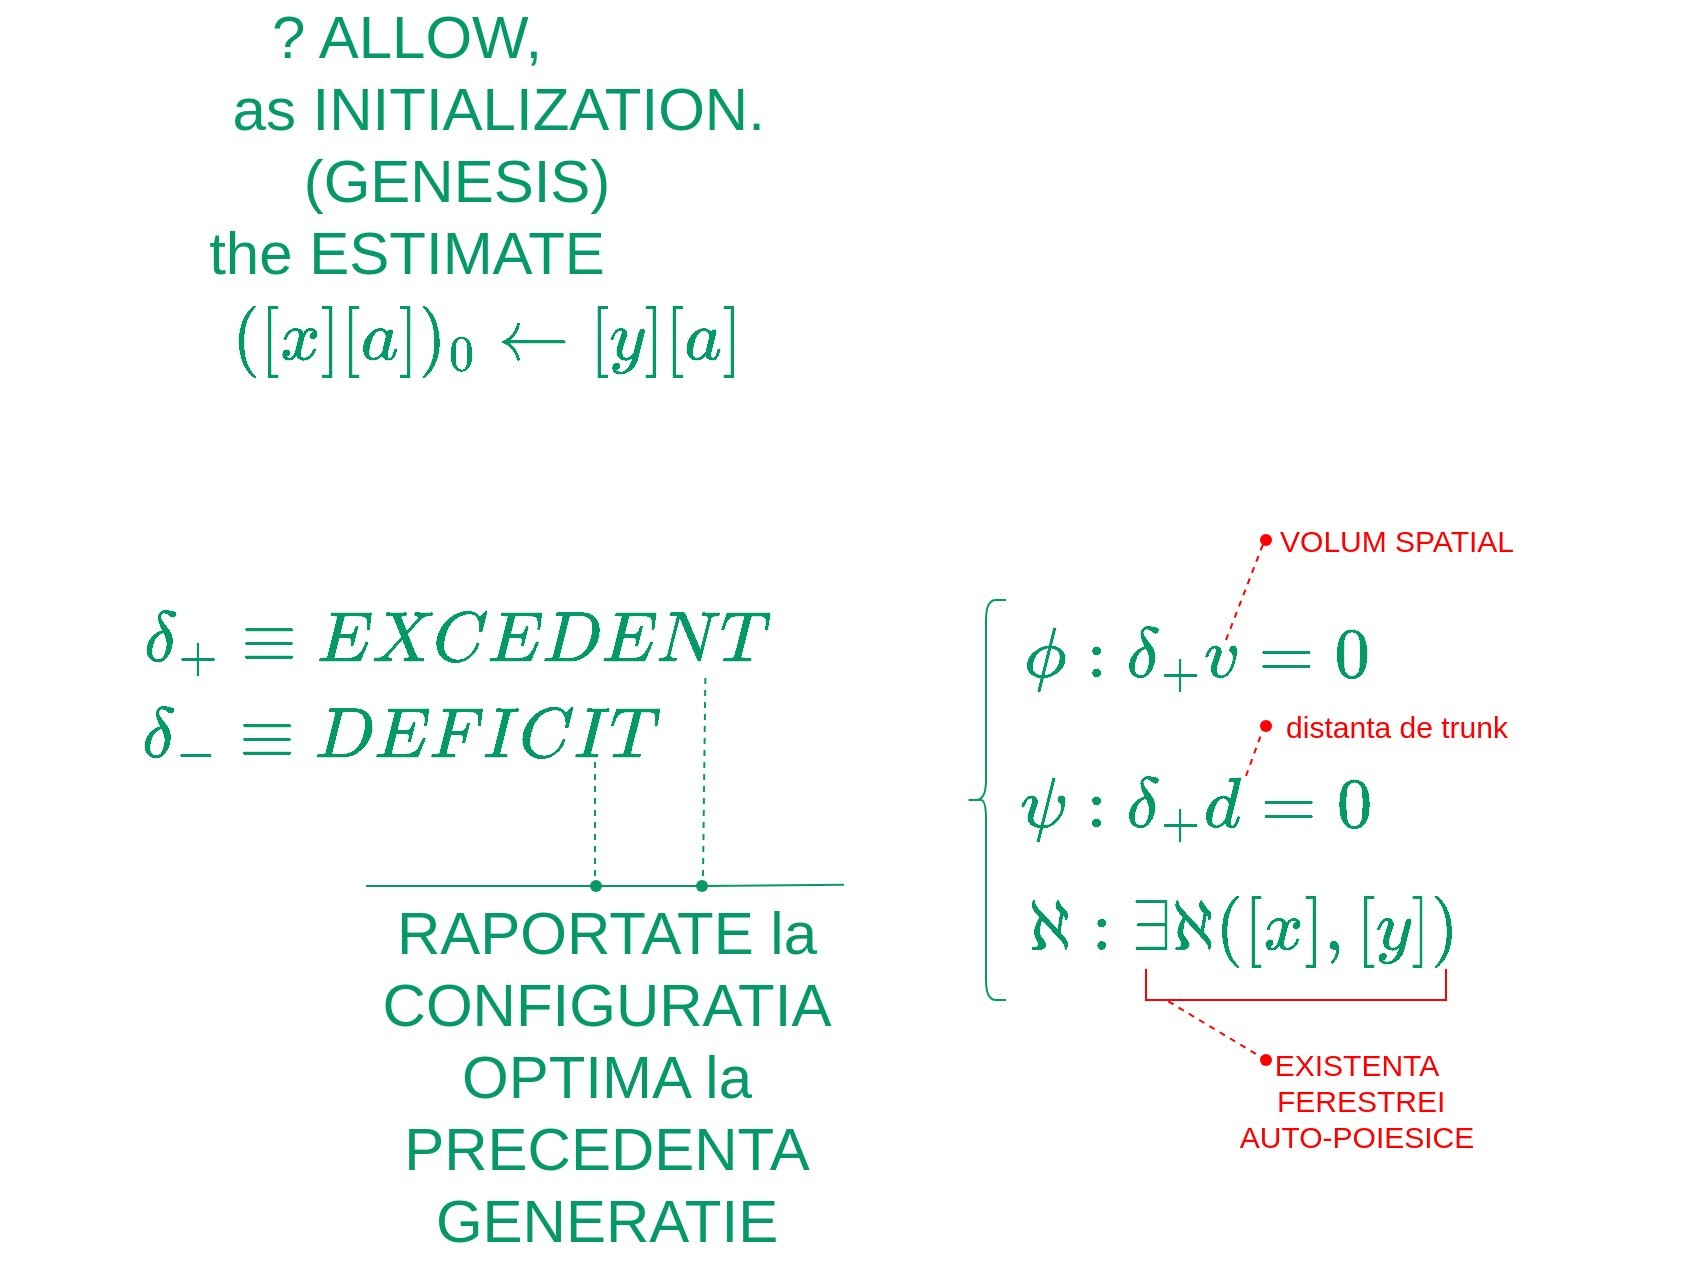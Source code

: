 <mxfile version="17.4.6" type="github">
  <diagram id="V1DcwHg9O7BHA0kkWs9D" name="Page-1">
    <mxGraphModel dx="981" dy="1056" grid="1" gridSize="10" guides="1" tooltips="1" connect="1" arrows="1" fold="1" page="1" pageScale="1" pageWidth="850" pageHeight="1100" math="1" shadow="0">
      <root>
        <mxCell id="0" />
        <mxCell id="1" parent="0" />
        <mxCell id="nBs-DhYhoKuDLxI8BUI--1" value="&lt;font style=&quot;font-size: 30px&quot; color=&quot;#069968&quot;&gt;? ALLOW,&lt;br&gt;&amp;nbsp; &amp;nbsp; &amp;nbsp; &amp;nbsp; &amp;nbsp; &amp;nbsp; as INITIALIZATION.&amp;nbsp;&lt;br&gt;&amp;nbsp; &amp;nbsp; &amp;nbsp; (GENESIS)&lt;br&gt;the ESTIMATE&lt;br&gt;&lt;br&gt;&lt;/font&gt;" style="text;html=1;align=center;verticalAlign=middle;resizable=0;points=[];autosize=1;strokeColor=none;fillColor=none;" vertex="1" parent="1">
          <mxGeometry x="35" y="115" width="390" height="110" as="geometry" />
        </mxCell>
        <mxCell id="nBs-DhYhoKuDLxI8BUI--2" value="$$([x][a])_0\leftarrow [y][a]$$" style="text;html=1;align=center;verticalAlign=middle;resizable=0;points=[];autosize=1;strokeColor=none;fillColor=none;fontSize=30;fontColor=#069968;" vertex="1" parent="1">
          <mxGeometry x="70" y="230" width="400" height="40" as="geometry" />
        </mxCell>
        <mxCell id="nBs-DhYhoKuDLxI8BUI--3" value="$$\delta_+ \equiv EXCEDENT$$" style="text;html=1;align=center;verticalAlign=middle;resizable=0;points=[];autosize=1;strokeColor=none;fillColor=none;fontSize=30;fontColor=#069968;" vertex="1" parent="1">
          <mxGeometry x="30" y="380" width="450" height="40" as="geometry" />
        </mxCell>
        <mxCell id="nBs-DhYhoKuDLxI8BUI--4" value="$$\delta_- \equiv DEFICIT$$" style="text;html=1;align=center;verticalAlign=middle;resizable=0;points=[];autosize=1;strokeColor=none;fillColor=none;fontSize=30;fontColor=#069968;" vertex="1" parent="1">
          <mxGeometry x="27" y="428" width="400" height="40" as="geometry" />
        </mxCell>
        <mxCell id="nBs-DhYhoKuDLxI8BUI--5" value="RAPORTATE la&lt;br&gt;CONFIGURATIA&lt;br&gt;OPTIMA la&lt;br&gt;PRECEDENTA&lt;br&gt;GENERATIE" style="text;html=1;align=center;verticalAlign=middle;resizable=0;points=[];autosize=1;strokeColor=none;fillColor=none;fontSize=30;fontColor=#069968;" vertex="1" parent="1">
          <mxGeometry x="210" y="523" width="240" height="190" as="geometry" />
        </mxCell>
        <mxCell id="nBs-DhYhoKuDLxI8BUI--6" value="" style="endArrow=none;html=1;rounded=0;fontSize=30;fontColor=#069968;strokeColor=#069968;entryX=0.996;entryY=-0.003;entryDx=0;entryDy=0;entryPerimeter=0;startArrow=none;" edge="1" parent="1" source="nBs-DhYhoKuDLxI8BUI--7" target="nBs-DhYhoKuDLxI8BUI--5">
          <mxGeometry width="50" height="50" relative="1" as="geometry">
            <mxPoint x="210" y="523" as="sourcePoint" />
            <mxPoint x="430" y="523" as="targetPoint" />
          </mxGeometry>
        </mxCell>
        <mxCell id="nBs-DhYhoKuDLxI8BUI--9" value="" style="shape=waypoint;sketch=0;fillStyle=solid;size=6;pointerEvents=1;points=[];fillColor=none;resizable=0;rotatable=0;perimeter=centerPerimeter;snapToPoint=1;fontSize=30;fontColor=#069968;strokeColor=#069968;" vertex="1" parent="1">
          <mxGeometry x="305" y="503" width="40" height="40" as="geometry" />
        </mxCell>
        <mxCell id="nBs-DhYhoKuDLxI8BUI--7" value="" style="shape=waypoint;sketch=0;fillStyle=solid;size=6;pointerEvents=1;points=[];fillColor=none;resizable=0;rotatable=0;perimeter=centerPerimeter;snapToPoint=1;fontSize=30;fontColor=#069968;strokeColor=#069968;" vertex="1" parent="1">
          <mxGeometry x="358" y="503" width="40" height="40" as="geometry" />
        </mxCell>
        <mxCell id="nBs-DhYhoKuDLxI8BUI--10" value="" style="endArrow=none;html=1;rounded=0;fontSize=30;fontColor=#069968;strokeColor=#069968;entryDx=0;entryDy=0;entryPerimeter=0;" edge="1" parent="1" target="nBs-DhYhoKuDLxI8BUI--7">
          <mxGeometry width="50" height="50" relative="1" as="geometry">
            <mxPoint x="210" y="523" as="sourcePoint" />
            <mxPoint x="449.04" y="522.43" as="targetPoint" />
            <Array as="points">
              <mxPoint x="295" y="523" />
            </Array>
          </mxGeometry>
        </mxCell>
        <mxCell id="nBs-DhYhoKuDLxI8BUI--12" value="" style="endArrow=none;html=1;rounded=0;fontSize=30;fontColor=#069968;strokeColor=#069968;dashed=1;" edge="1" parent="1">
          <mxGeometry width="50" height="50" relative="1" as="geometry">
            <mxPoint x="324.5" y="518" as="sourcePoint" />
            <mxPoint x="324.5" y="460" as="targetPoint" />
          </mxGeometry>
        </mxCell>
        <mxCell id="nBs-DhYhoKuDLxI8BUI--13" value="" style="endArrow=none;html=1;rounded=0;fontSize=30;fontColor=#069968;strokeColor=#069968;dashed=1;entryX=0.786;entryY=1.136;entryDx=0;entryDy=0;entryPerimeter=0;" edge="1" parent="1">
          <mxGeometry width="50" height="50" relative="1" as="geometry">
            <mxPoint x="378.5" y="518" as="sourcePoint" />
            <mxPoint x="379.7" y="417.44" as="targetPoint" />
          </mxGeometry>
        </mxCell>
        <mxCell id="nBs-DhYhoKuDLxI8BUI--14" value="$$\phi : \delta_+ v= 0$$" style="text;html=1;align=center;verticalAlign=middle;resizable=0;points=[];autosize=1;strokeColor=none;fillColor=none;fontSize=30;fontColor=#069968;" vertex="1" parent="1">
          <mxGeometry x="460" y="388" width="330" height="40" as="geometry" />
        </mxCell>
        <mxCell id="nBs-DhYhoKuDLxI8BUI--15" value="$$\psi : \delta_+d=0$$" style="text;html=1;align=center;verticalAlign=middle;resizable=0;points=[];autosize=1;strokeColor=none;fillColor=none;fontSize=30;fontColor=#069968;" vertex="1" parent="1">
          <mxGeometry x="470" y="463" width="310" height="40" as="geometry" />
        </mxCell>
        <mxCell id="nBs-DhYhoKuDLxI8BUI--17" value="$$\aleph : \exists \aleph([x],[y])$$" style="text;html=1;align=center;verticalAlign=middle;resizable=0;points=[];autosize=1;strokeColor=none;fillColor=none;fontSize=30;fontColor=#069968;" vertex="1" parent="1">
          <mxGeometry x="418" y="525" width="460" height="40" as="geometry" />
        </mxCell>
        <mxCell id="nBs-DhYhoKuDLxI8BUI--18" value="" style="shape=curlyBracket;whiteSpace=wrap;html=1;rounded=1;fontSize=30;fontColor=#069968;strokeColor=#069968;" vertex="1" parent="1">
          <mxGeometry x="510" y="380" width="20" height="200" as="geometry" />
        </mxCell>
        <mxCell id="nBs-DhYhoKuDLxI8BUI--19" value="" style="shape=waypoint;sketch=0;fillStyle=solid;size=6;pointerEvents=1;points=[];fillColor=none;resizable=0;rotatable=0;perimeter=centerPerimeter;snapToPoint=1;fontSize=30;fontColor=#069968;strokeColor=#FF0000;" vertex="1" parent="1">
          <mxGeometry x="640" y="330" width="40" height="40" as="geometry" />
        </mxCell>
        <mxCell id="nBs-DhYhoKuDLxI8BUI--20" value="" style="shape=waypoint;sketch=0;fillStyle=solid;size=6;pointerEvents=1;points=[];fillColor=none;resizable=0;rotatable=0;perimeter=centerPerimeter;snapToPoint=1;fontSize=30;fontColor=#069968;strokeColor=#FF0000;" vertex="1" parent="1">
          <mxGeometry x="640" y="423" width="40" height="40" as="geometry" />
        </mxCell>
        <mxCell id="nBs-DhYhoKuDLxI8BUI--21" value="" style="shape=waypoint;sketch=0;fillStyle=solid;size=6;pointerEvents=1;points=[];fillColor=none;resizable=0;rotatable=0;perimeter=centerPerimeter;snapToPoint=1;fontSize=30;fontColor=#069968;strokeColor=#FF0000;" vertex="1" parent="1">
          <mxGeometry x="640" y="590" width="40" height="40" as="geometry" />
        </mxCell>
        <mxCell id="nBs-DhYhoKuDLxI8BUI--22" value="" style="shape=partialRectangle;whiteSpace=wrap;html=1;bottom=1;right=1;left=1;top=0;fillColor=none;routingCenterX=-0.5;fontSize=30;fontColor=#069968;strokeColor=#FF0000;" vertex="1" parent="1">
          <mxGeometry x="600" y="565" width="150" height="15" as="geometry" />
        </mxCell>
        <mxCell id="nBs-DhYhoKuDLxI8BUI--23" value="&lt;font color=&quot;#ff0000&quot; style=&quot;font-size: 15px&quot;&gt;VOLUM SPATIAL&lt;/font&gt;" style="text;html=1;align=center;verticalAlign=middle;resizable=0;points=[];autosize=1;strokeColor=none;fillColor=none;fontSize=30;fontColor=#069968;" vertex="1" parent="1">
          <mxGeometry x="660" y="320" width="130" height="50" as="geometry" />
        </mxCell>
        <mxCell id="nBs-DhYhoKuDLxI8BUI--24" value="distanta de trunk" style="text;html=1;align=center;verticalAlign=middle;resizable=0;points=[];autosize=1;strokeColor=none;fillColor=none;fontSize=15;fontColor=#FF0000;" vertex="1" parent="1">
          <mxGeometry x="660" y="433" width="130" height="20" as="geometry" />
        </mxCell>
        <mxCell id="nBs-DhYhoKuDLxI8BUI--25" value="EXISTENTA&lt;br&gt;&amp;nbsp;FERESTREI&lt;br&gt;AUTO-POIESICE" style="text;html=1;align=center;verticalAlign=middle;resizable=0;points=[];autosize=1;strokeColor=none;fillColor=none;fontSize=15;fontColor=#FF0000;" vertex="1" parent="1">
          <mxGeometry x="640" y="600" width="130" height="60" as="geometry" />
        </mxCell>
        <mxCell id="nBs-DhYhoKuDLxI8BUI--26" value="" style="endArrow=none;dashed=1;html=1;rounded=0;fontSize=15;fontColor=#FF0000;strokeColor=#FF0000;entryX=-0.005;entryY=0.599;entryDx=0;entryDy=0;entryPerimeter=0;" edge="1" parent="1" target="nBs-DhYhoKuDLxI8BUI--23">
          <mxGeometry width="50" height="50" relative="1" as="geometry">
            <mxPoint x="640" y="400" as="sourcePoint" />
            <mxPoint x="690" y="350" as="targetPoint" />
          </mxGeometry>
        </mxCell>
        <mxCell id="nBs-DhYhoKuDLxI8BUI--28" value="" style="endArrow=none;dashed=1;html=1;rounded=0;fontSize=15;fontColor=#FF0000;strokeColor=#FF0000;entryX=-0.013;entryY=0.611;entryDx=0;entryDy=0;entryPerimeter=0;" edge="1" parent="1" target="nBs-DhYhoKuDLxI8BUI--24">
          <mxGeometry width="50" height="50" relative="1" as="geometry">
            <mxPoint x="650" y="468" as="sourcePoint" />
            <mxPoint x="700" y="418" as="targetPoint" />
          </mxGeometry>
        </mxCell>
        <mxCell id="nBs-DhYhoKuDLxI8BUI--29" value="" style="endArrow=none;dashed=1;html=1;rounded=0;fontSize=15;fontColor=#FF0000;strokeColor=#FF0000;exitX=0.154;exitY=0.167;exitDx=0;exitDy=0;exitPerimeter=0;" edge="1" parent="1" source="nBs-DhYhoKuDLxI8BUI--25">
          <mxGeometry width="50" height="50" relative="1" as="geometry">
            <mxPoint x="560" y="630" as="sourcePoint" />
            <mxPoint x="610" y="580" as="targetPoint" />
          </mxGeometry>
        </mxCell>
      </root>
    </mxGraphModel>
  </diagram>
</mxfile>
